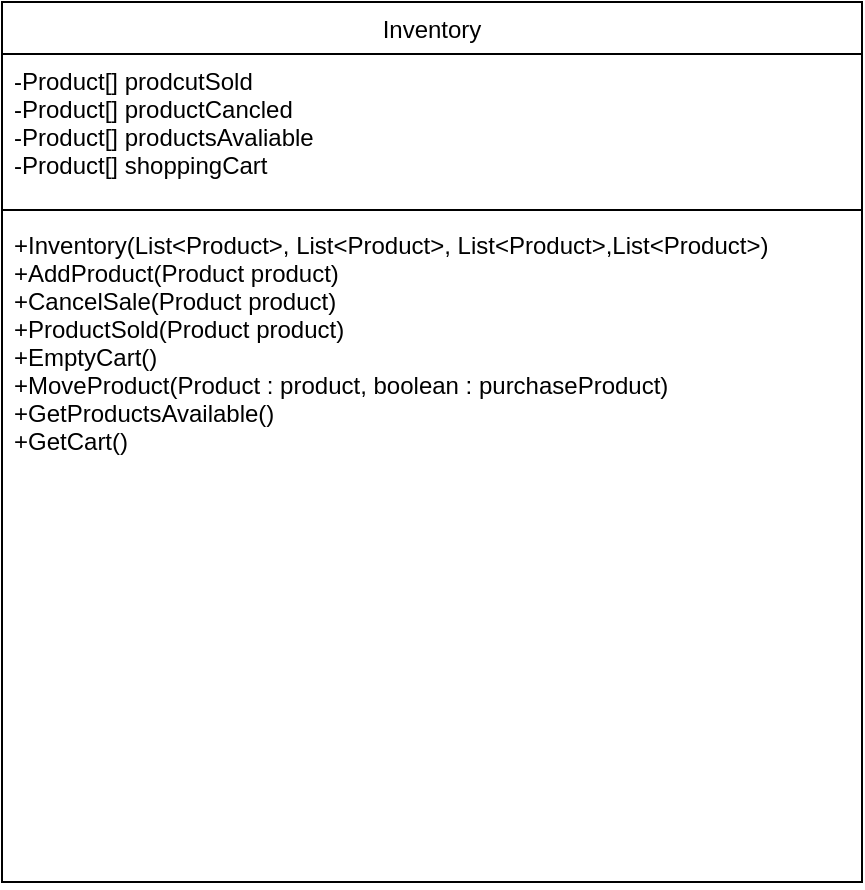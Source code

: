 <mxfile version="19.0.3" type="device"><diagram id="3prT9mw1RFMcVMO2hBhD" name="Page-1"><mxGraphModel dx="462" dy="865" grid="1" gridSize="10" guides="1" tooltips="1" connect="1" arrows="1" fold="1" page="1" pageScale="1" pageWidth="850" pageHeight="1100" math="0" shadow="0"><root><mxCell id="0"/><mxCell id="1" parent="0"/><mxCell id="WQZxh_nSgGuiCg6XpcPi-1" value="Inventory" style="swimlane;fontStyle=0;align=center;verticalAlign=top;childLayout=stackLayout;horizontal=1;startSize=26;horizontalStack=0;resizeParent=1;resizeLast=0;collapsible=1;marginBottom=0;rounded=0;shadow=0;strokeWidth=1;" vertex="1" parent="1"><mxGeometry x="220" y="100" width="430" height="440" as="geometry"><mxRectangle x="130" y="380" width="160" height="26" as="alternateBounds"/></mxGeometry></mxCell><mxCell id="WQZxh_nSgGuiCg6XpcPi-2" value="-Product[] prodcutSold &#10;-Product[] productCancled &#10;&#9;-Product[] productsAvaliable &#10;-Product[] shoppingCart &#10;" style="text;align=left;verticalAlign=top;spacingLeft=4;spacingRight=4;overflow=hidden;rotatable=0;points=[[0,0.5],[1,0.5]];portConstraint=eastwest;" vertex="1" parent="WQZxh_nSgGuiCg6XpcPi-1"><mxGeometry y="26" width="430" height="74" as="geometry"/></mxCell><mxCell id="WQZxh_nSgGuiCg6XpcPi-3" value="" style="line;html=1;strokeWidth=1;align=left;verticalAlign=middle;spacingTop=-1;spacingLeft=3;spacingRight=3;rotatable=0;labelPosition=right;points=[];portConstraint=eastwest;" vertex="1" parent="WQZxh_nSgGuiCg6XpcPi-1"><mxGeometry y="100" width="430" height="8" as="geometry"/></mxCell><mxCell id="WQZxh_nSgGuiCg6XpcPi-4" value="+Inventory(List&lt;Product&gt;, List&lt;Product&gt;, List&lt;Product&gt;,List&lt;Product&gt;)&#10;+AddProduct(Product product)&#10;+CancelSale(Product product)&#10;+ProductSold(Product product)&#10;+EmptyCart()&#10;+MoveProduct(Product : product, boolean : purchaseProduct)&#10;+GetProductsAvailable()&#10;+GetCart()" style="text;align=left;verticalAlign=top;spacingLeft=4;spacingRight=4;overflow=hidden;rotatable=0;points=[[0,0.5],[1,0.5]];portConstraint=eastwest;" vertex="1" parent="WQZxh_nSgGuiCg6XpcPi-1"><mxGeometry y="108" width="430" height="332" as="geometry"/></mxCell></root></mxGraphModel></diagram></mxfile>
